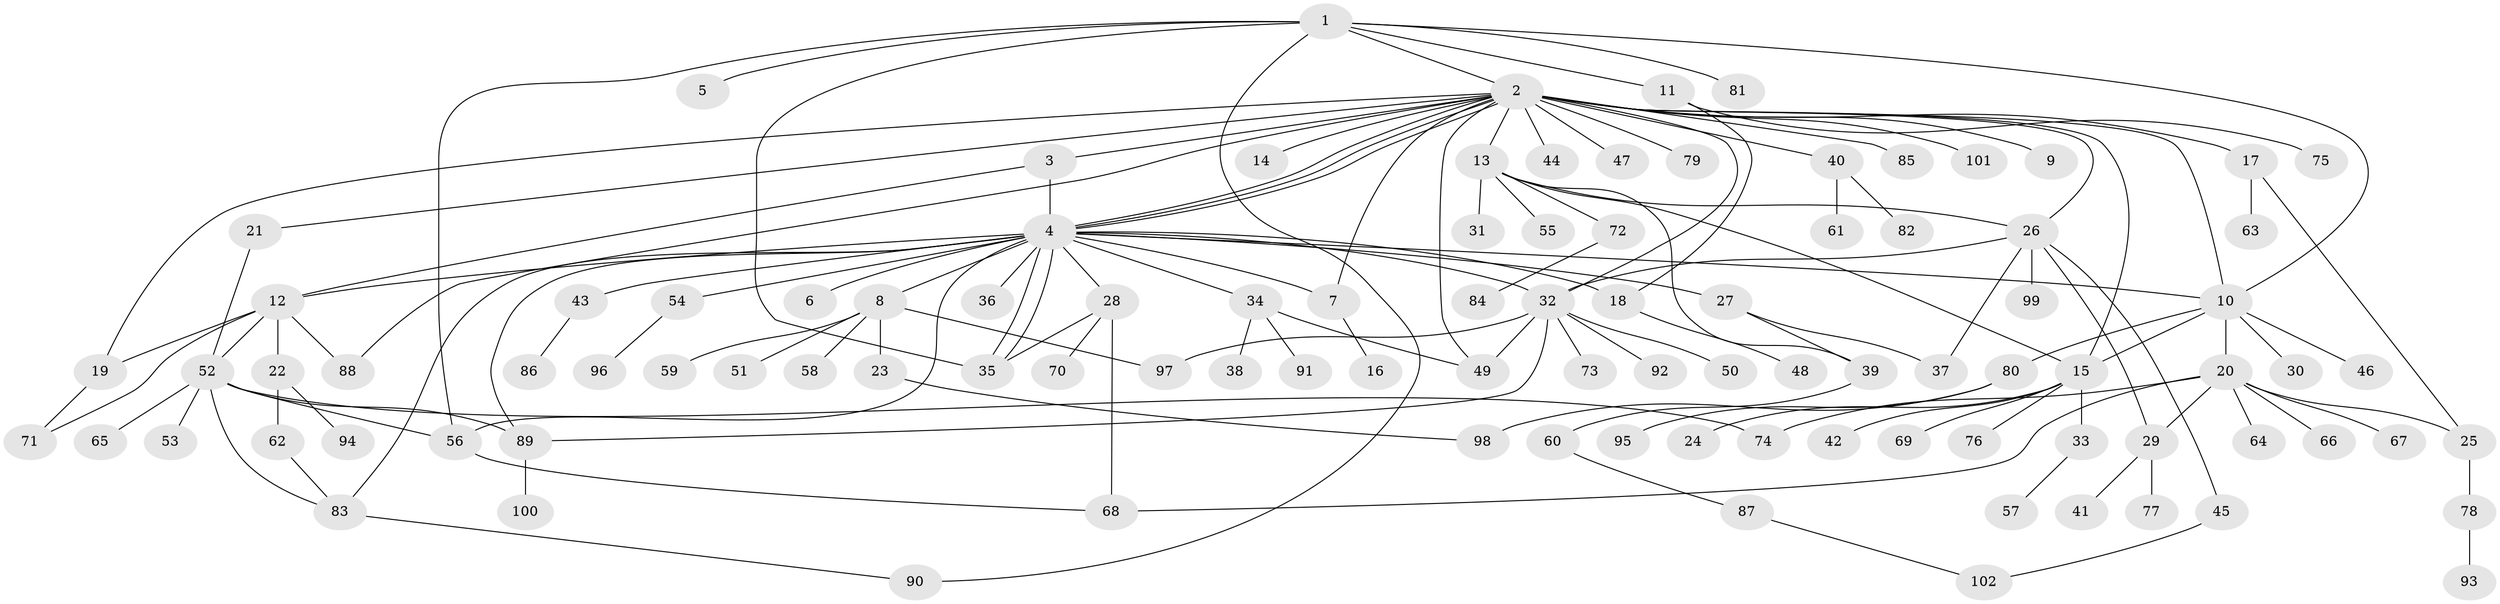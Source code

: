 // coarse degree distribution, {9: 0.01282051282051282, 23: 0.01282051282051282, 3: 0.15384615384615385, 25: 0.01282051282051282, 1: 0.5512820512820513, 2: 0.14102564102564102, 5: 0.01282051282051282, 7: 0.038461538461538464, 12: 0.01282051282051282, 8: 0.01282051282051282, 10: 0.01282051282051282, 4: 0.02564102564102564}
// Generated by graph-tools (version 1.1) at 2025/51/02/27/25 19:51:58]
// undirected, 102 vertices, 140 edges
graph export_dot {
graph [start="1"]
  node [color=gray90,style=filled];
  1;
  2;
  3;
  4;
  5;
  6;
  7;
  8;
  9;
  10;
  11;
  12;
  13;
  14;
  15;
  16;
  17;
  18;
  19;
  20;
  21;
  22;
  23;
  24;
  25;
  26;
  27;
  28;
  29;
  30;
  31;
  32;
  33;
  34;
  35;
  36;
  37;
  38;
  39;
  40;
  41;
  42;
  43;
  44;
  45;
  46;
  47;
  48;
  49;
  50;
  51;
  52;
  53;
  54;
  55;
  56;
  57;
  58;
  59;
  60;
  61;
  62;
  63;
  64;
  65;
  66;
  67;
  68;
  69;
  70;
  71;
  72;
  73;
  74;
  75;
  76;
  77;
  78;
  79;
  80;
  81;
  82;
  83;
  84;
  85;
  86;
  87;
  88;
  89;
  90;
  91;
  92;
  93;
  94;
  95;
  96;
  97;
  98;
  99;
  100;
  101;
  102;
  1 -- 2;
  1 -- 5;
  1 -- 10;
  1 -- 11;
  1 -- 35;
  1 -- 56;
  1 -- 81;
  1 -- 90;
  2 -- 3;
  2 -- 4;
  2 -- 4;
  2 -- 4;
  2 -- 7;
  2 -- 9;
  2 -- 10;
  2 -- 13;
  2 -- 14;
  2 -- 15;
  2 -- 17;
  2 -- 19;
  2 -- 21;
  2 -- 26;
  2 -- 32;
  2 -- 40;
  2 -- 44;
  2 -- 47;
  2 -- 49;
  2 -- 79;
  2 -- 85;
  2 -- 88;
  2 -- 101;
  3 -- 4;
  3 -- 12;
  4 -- 6;
  4 -- 7;
  4 -- 8;
  4 -- 10;
  4 -- 12;
  4 -- 18;
  4 -- 27;
  4 -- 28;
  4 -- 32;
  4 -- 34;
  4 -- 35;
  4 -- 35;
  4 -- 36;
  4 -- 43;
  4 -- 54;
  4 -- 56;
  4 -- 83;
  4 -- 89;
  7 -- 16;
  8 -- 23;
  8 -- 51;
  8 -- 58;
  8 -- 59;
  8 -- 97;
  10 -- 15;
  10 -- 20;
  10 -- 30;
  10 -- 46;
  10 -- 80;
  11 -- 18;
  11 -- 75;
  12 -- 19;
  12 -- 22;
  12 -- 52;
  12 -- 71;
  12 -- 88;
  13 -- 15;
  13 -- 26;
  13 -- 31;
  13 -- 39;
  13 -- 55;
  13 -- 72;
  15 -- 24;
  15 -- 33;
  15 -- 42;
  15 -- 69;
  15 -- 76;
  17 -- 25;
  17 -- 63;
  18 -- 48;
  19 -- 71;
  20 -- 25;
  20 -- 29;
  20 -- 64;
  20 -- 66;
  20 -- 67;
  20 -- 68;
  20 -- 74;
  21 -- 52;
  22 -- 62;
  22 -- 94;
  23 -- 98;
  25 -- 78;
  26 -- 29;
  26 -- 32;
  26 -- 37;
  26 -- 45;
  26 -- 99;
  27 -- 37;
  27 -- 39;
  28 -- 35;
  28 -- 68;
  28 -- 70;
  29 -- 41;
  29 -- 77;
  32 -- 49;
  32 -- 50;
  32 -- 73;
  32 -- 89;
  32 -- 92;
  32 -- 97;
  33 -- 57;
  34 -- 38;
  34 -- 49;
  34 -- 91;
  39 -- 60;
  40 -- 61;
  40 -- 82;
  43 -- 86;
  45 -- 102;
  52 -- 53;
  52 -- 56;
  52 -- 65;
  52 -- 74;
  52 -- 83;
  52 -- 89;
  54 -- 96;
  56 -- 68;
  60 -- 87;
  62 -- 83;
  72 -- 84;
  78 -- 93;
  80 -- 95;
  80 -- 98;
  83 -- 90;
  87 -- 102;
  89 -- 100;
}
